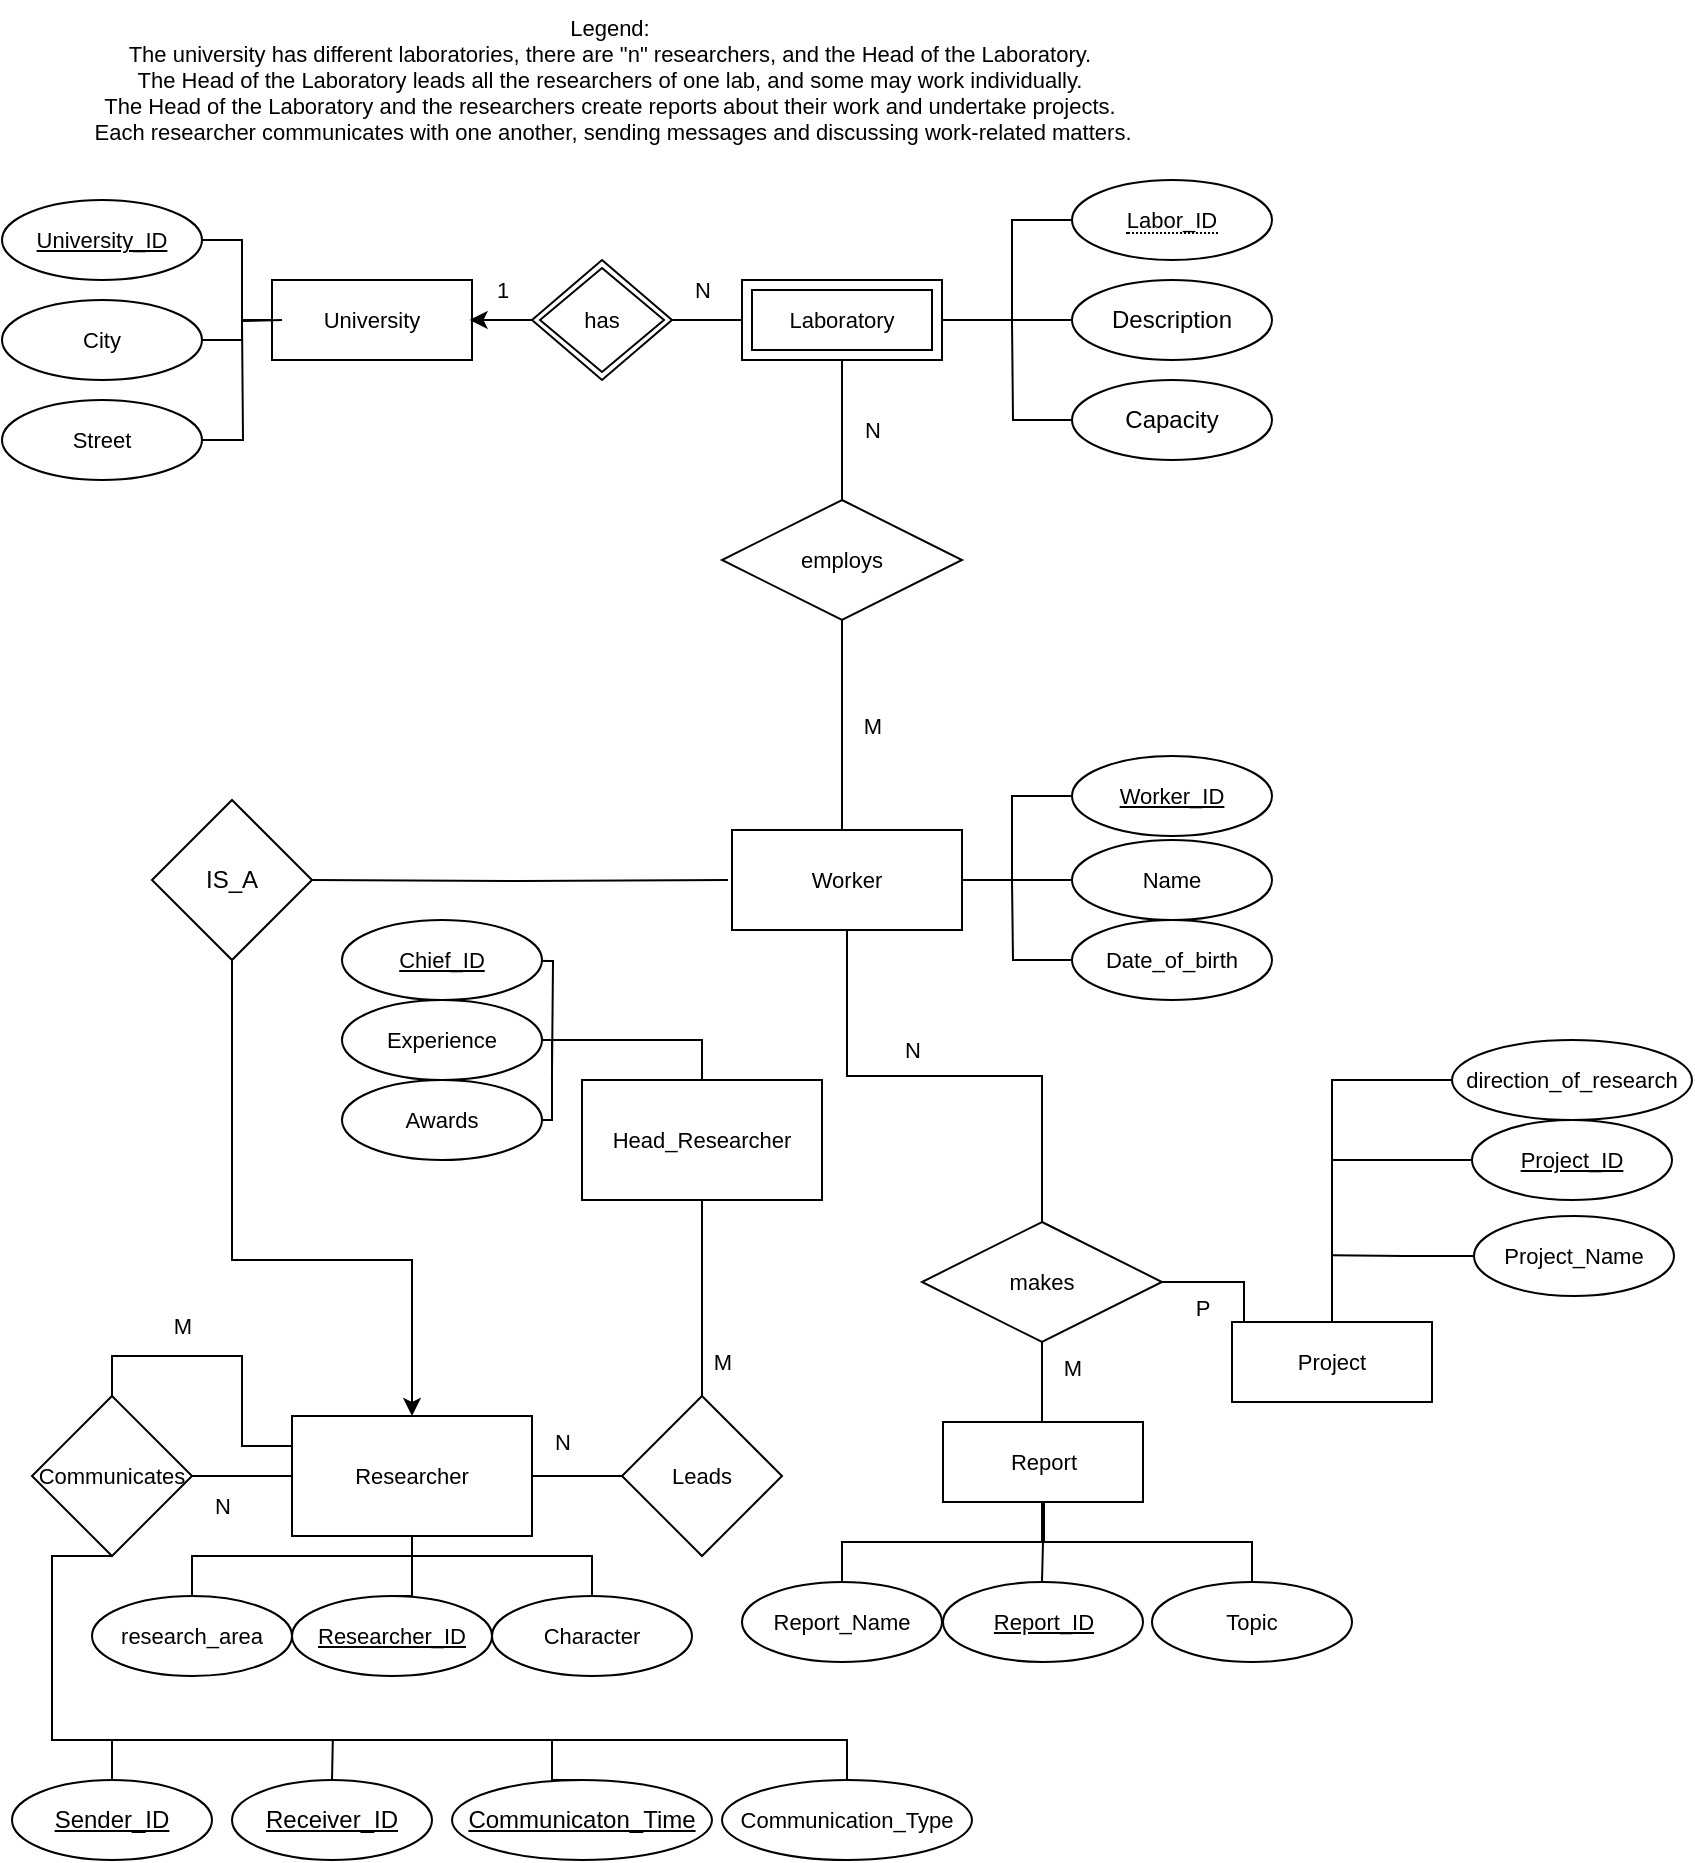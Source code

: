 <mxfile version="22.1.16" type="device" pages="2">
  <diagram id="R2lEEEUBdFMjLlhIrx00" name="Page-1">
    <mxGraphModel dx="1050" dy="583" grid="1" gridSize="10" guides="1" tooltips="1" connect="1" arrows="1" fold="1" page="1" pageScale="1" pageWidth="850" pageHeight="1100" math="0" shadow="0" extFonts="Permanent Marker^https://fonts.googleapis.com/css?family=Permanent+Marker">
      <root>
        <mxCell id="0" />
        <mxCell id="1" parent="0" />
        <mxCell id="TbD4fL0S49Sauirf_hQB-9" value="" style="edgeStyle=orthogonalEdgeStyle;shape=connector;rounded=0;orthogonalLoop=1;jettySize=auto;html=1;labelBackgroundColor=default;strokeColor=default;align=center;verticalAlign=middle;fontFamily=Helvetica;fontSize=11;fontColor=default;endArrow=none;endFill=0;" parent="1" edge="1">
          <mxGeometry relative="1" as="geometry">
            <mxPoint x="425" y="190" as="sourcePoint" />
            <mxPoint x="425" y="250" as="targetPoint" />
          </mxGeometry>
        </mxCell>
        <mxCell id="TbD4fL0S49Sauirf_hQB-5" style="edgeStyle=orthogonalEdgeStyle;rounded=0;orthogonalLoop=1;jettySize=auto;html=1;exitX=0;exitY=0.5;exitDx=0;exitDy=0;entryX=1;entryY=0.5;entryDx=0;entryDy=0;endArrow=none;endFill=0;" parent="1" edge="1">
          <mxGeometry relative="1" as="geometry">
            <Array as="points">
              <mxPoint x="510" y="120" />
              <mxPoint x="510" y="170" />
            </Array>
            <mxPoint x="540" y="120" as="sourcePoint" />
            <mxPoint x="475" y="170" as="targetPoint" />
          </mxGeometry>
        </mxCell>
        <mxCell id="TbD4fL0S49Sauirf_hQB-7" style="edgeStyle=orthogonalEdgeStyle;shape=connector;rounded=0;orthogonalLoop=1;jettySize=auto;html=1;exitX=0;exitY=0.5;exitDx=0;exitDy=0;labelBackgroundColor=default;strokeColor=default;align=center;verticalAlign=middle;fontFamily=Helvetica;fontSize=11;fontColor=default;endArrow=none;endFill=0;" parent="1" source="TbD4fL0S49Sauirf_hQB-3" edge="1">
          <mxGeometry relative="1" as="geometry">
            <mxPoint x="510" y="170" as="targetPoint" />
          </mxGeometry>
        </mxCell>
        <mxCell id="TbD4fL0S49Sauirf_hQB-3" value="Capacity" style="ellipse;whiteSpace=wrap;html=1;align=center;" parent="1" vertex="1">
          <mxGeometry x="540" y="200" width="100" height="40" as="geometry" />
        </mxCell>
        <mxCell id="TbD4fL0S49Sauirf_hQB-6" style="edgeStyle=orthogonalEdgeStyle;shape=connector;rounded=0;orthogonalLoop=1;jettySize=auto;html=1;exitX=0;exitY=0.5;exitDx=0;exitDy=0;labelBackgroundColor=default;strokeColor=default;align=center;verticalAlign=middle;fontFamily=Helvetica;fontSize=11;fontColor=default;endArrow=none;endFill=0;" parent="1" source="TbD4fL0S49Sauirf_hQB-4" edge="1">
          <mxGeometry relative="1" as="geometry">
            <mxPoint x="480" y="170" as="targetPoint" />
          </mxGeometry>
        </mxCell>
        <mxCell id="TbD4fL0S49Sauirf_hQB-4" value="Description" style="ellipse;whiteSpace=wrap;html=1;align=center;" parent="1" vertex="1">
          <mxGeometry x="540" y="150" width="100" height="40" as="geometry" />
        </mxCell>
        <mxCell id="TbD4fL0S49Sauirf_hQB-11" value="" style="edgeStyle=orthogonalEdgeStyle;shape=connector;rounded=0;orthogonalLoop=1;jettySize=auto;html=1;labelBackgroundColor=default;strokeColor=default;align=center;verticalAlign=middle;fontFamily=Helvetica;fontSize=11;fontColor=default;endArrow=none;endFill=0;" parent="1" edge="1">
          <mxGeometry relative="1" as="geometry">
            <mxPoint x="425" y="330" as="sourcePoint" />
            <mxPoint x="425" y="425" as="targetPoint" />
          </mxGeometry>
        </mxCell>
        <mxCell id="TbD4fL0S49Sauirf_hQB-13" value="" style="edgeStyle=orthogonalEdgeStyle;shape=connector;rounded=0;orthogonalLoop=1;jettySize=auto;html=1;labelBackgroundColor=default;strokeColor=default;align=center;verticalAlign=middle;fontFamily=Helvetica;fontSize=11;fontColor=default;endArrow=none;endFill=0;" parent="1" target="TbD4fL0S49Sauirf_hQB-12" edge="1">
          <mxGeometry relative="1" as="geometry">
            <mxPoint x="368" y="450" as="sourcePoint" />
          </mxGeometry>
        </mxCell>
        <mxCell id="TbD4fL0S49Sauirf_hQB-51" style="edgeStyle=orthogonalEdgeStyle;shape=connector;rounded=0;orthogonalLoop=1;jettySize=auto;html=1;exitX=1;exitY=0.5;exitDx=0;exitDy=0;entryX=0;entryY=0.5;entryDx=0;entryDy=0;labelBackgroundColor=default;strokeColor=default;align=center;verticalAlign=middle;fontFamily=Helvetica;fontSize=11;fontColor=default;endArrow=none;endFill=0;" parent="1" edge="1">
          <mxGeometry relative="1" as="geometry">
            <Array as="points">
              <mxPoint x="510" y="450" />
              <mxPoint x="510" y="408" />
            </Array>
            <mxPoint x="485" y="450" as="sourcePoint" />
            <mxPoint x="540" y="408" as="targetPoint" />
          </mxGeometry>
        </mxCell>
        <mxCell id="TbD4fL0S49Sauirf_hQB-17" style="edgeStyle=orthogonalEdgeStyle;shape=connector;rounded=0;orthogonalLoop=1;jettySize=auto;html=1;exitX=0.5;exitY=1;exitDx=0;exitDy=0;labelBackgroundColor=default;strokeColor=default;align=center;verticalAlign=middle;fontFamily=Helvetica;fontSize=11;fontColor=default;endArrow=classic;endFill=1;entryX=0.5;entryY=0;entryDx=0;entryDy=0;" parent="1" source="TbD4fL0S49Sauirf_hQB-12" target="TbD4fL0S49Sauirf_hQB-19" edge="1">
          <mxGeometry relative="1" as="geometry">
            <mxPoint x="424.952" y="670" as="targetPoint" />
            <Array as="points">
              <mxPoint x="120" y="640" />
              <mxPoint x="210" y="640" />
            </Array>
          </mxGeometry>
        </mxCell>
        <mxCell id="TbD4fL0S49Sauirf_hQB-12" value="IS_A" style="rhombus;whiteSpace=wrap;html=1;" parent="1" vertex="1">
          <mxGeometry x="80" y="410" width="80" height="80" as="geometry" />
        </mxCell>
        <mxCell id="TbD4fL0S49Sauirf_hQB-14" value="N" style="text;html=1;align=center;verticalAlign=middle;resizable=0;points=[];autosize=1;strokeColor=none;fillColor=none;fontSize=11;fontFamily=Helvetica;fontColor=default;" parent="1" vertex="1">
          <mxGeometry x="425" y="210" width="30" height="30" as="geometry" />
        </mxCell>
        <mxCell id="TbD4fL0S49Sauirf_hQB-15" value="M" style="text;html=1;align=center;verticalAlign=middle;resizable=0;points=[];autosize=1;strokeColor=none;fillColor=none;fontSize=11;fontFamily=Helvetica;fontColor=default;" parent="1" vertex="1">
          <mxGeometry x="425" y="358" width="30" height="30" as="geometry" />
        </mxCell>
        <mxCell id="TbD4fL0S49Sauirf_hQB-26" value="" style="edgeStyle=orthogonalEdgeStyle;shape=connector;rounded=0;orthogonalLoop=1;jettySize=auto;html=1;labelBackgroundColor=default;strokeColor=default;align=center;verticalAlign=middle;fontFamily=Helvetica;fontSize=11;fontColor=default;endArrow=none;endFill=0;" parent="1" source="TbD4fL0S49Sauirf_hQB-18" target="TbD4fL0S49Sauirf_hQB-25" edge="1">
          <mxGeometry relative="1" as="geometry" />
        </mxCell>
        <mxCell id="TbD4fL0S49Sauirf_hQB-18" value="Head_Researcher" style="whiteSpace=wrap;html=1;fontFamily=Helvetica;fontSize=11;fontColor=default;" parent="1" vertex="1">
          <mxGeometry x="295" y="550" width="120" height="60" as="geometry" />
        </mxCell>
        <mxCell id="TbD4fL0S49Sauirf_hQB-21" value="" style="edgeStyle=orthogonalEdgeStyle;shape=connector;rounded=0;orthogonalLoop=1;jettySize=auto;html=1;labelBackgroundColor=default;strokeColor=default;align=center;verticalAlign=middle;fontFamily=Helvetica;fontSize=11;fontColor=default;endArrow=none;endFill=0;" parent="1" source="TbD4fL0S49Sauirf_hQB-19" target="TbD4fL0S49Sauirf_hQB-20" edge="1">
          <mxGeometry relative="1" as="geometry" />
        </mxCell>
        <mxCell id="TbD4fL0S49Sauirf_hQB-22" style="edgeStyle=orthogonalEdgeStyle;shape=connector;rounded=0;orthogonalLoop=1;jettySize=auto;html=1;exitX=0;exitY=0.25;exitDx=0;exitDy=0;entryX=0.5;entryY=0;entryDx=0;entryDy=0;labelBackgroundColor=default;strokeColor=default;align=center;verticalAlign=middle;fontFamily=Helvetica;fontSize=11;fontColor=default;endArrow=none;endFill=0;" parent="1" source="TbD4fL0S49Sauirf_hQB-19" target="TbD4fL0S49Sauirf_hQB-20" edge="1">
          <mxGeometry relative="1" as="geometry" />
        </mxCell>
        <mxCell id="TbD4fL0S49Sauirf_hQB-64" style="edgeStyle=orthogonalEdgeStyle;shape=connector;rounded=0;orthogonalLoop=1;jettySize=auto;html=1;exitX=0;exitY=1;exitDx=0;exitDy=0;entryX=0.5;entryY=0;entryDx=0;entryDy=0;labelBackgroundColor=default;strokeColor=default;align=center;verticalAlign=middle;fontFamily=Helvetica;fontSize=11;fontColor=default;endArrow=none;endFill=0;" parent="1" source="TbD4fL0S49Sauirf_hQB-19" target="TbD4fL0S49Sauirf_hQB-63" edge="1">
          <mxGeometry relative="1" as="geometry">
            <Array as="points">
              <mxPoint x="210" y="778" />
              <mxPoint x="210" y="788" />
              <mxPoint x="100" y="788" />
            </Array>
          </mxGeometry>
        </mxCell>
        <mxCell id="TbD4fL0S49Sauirf_hQB-19" value="Researcher" style="whiteSpace=wrap;html=1;fontFamily=Helvetica;fontSize=11;fontColor=default;" parent="1" vertex="1">
          <mxGeometry x="150" y="718" width="120" height="60" as="geometry" />
        </mxCell>
        <mxCell id="CvOvsEKwzNrWzygbEBRI-10" style="edgeStyle=orthogonalEdgeStyle;shape=connector;rounded=0;orthogonalLoop=1;jettySize=auto;html=1;exitX=0.5;exitY=1;exitDx=0;exitDy=0;entryX=0.5;entryY=0;entryDx=0;entryDy=0;labelBackgroundColor=default;strokeColor=default;align=center;verticalAlign=middle;fontFamily=Helvetica;fontSize=11;fontColor=default;endArrow=none;endFill=0;" parent="1" source="TbD4fL0S49Sauirf_hQB-20" target="CvOvsEKwzNrWzygbEBRI-2" edge="1">
          <mxGeometry relative="1" as="geometry">
            <Array as="points">
              <mxPoint x="30" y="788" />
              <mxPoint x="30" y="880" />
              <mxPoint x="60" y="880" />
            </Array>
          </mxGeometry>
        </mxCell>
        <mxCell id="TbD4fL0S49Sauirf_hQB-20" value="Communicates" style="rhombus;whiteSpace=wrap;html=1;fontSize=11;" parent="1" vertex="1">
          <mxGeometry x="20" y="708" width="80" height="80" as="geometry" />
        </mxCell>
        <mxCell id="TbD4fL0S49Sauirf_hQB-23" value="N" style="text;html=1;align=center;verticalAlign=middle;resizable=0;points=[];autosize=1;strokeColor=none;fillColor=none;fontSize=11;fontFamily=Helvetica;fontColor=default;" parent="1" vertex="1">
          <mxGeometry x="100" y="748" width="30" height="30" as="geometry" />
        </mxCell>
        <mxCell id="TbD4fL0S49Sauirf_hQB-24" value="M" style="text;html=1;align=center;verticalAlign=middle;resizable=0;points=[];autosize=1;strokeColor=none;fillColor=none;fontSize=11;fontFamily=Helvetica;fontColor=default;" parent="1" vertex="1">
          <mxGeometry x="80" y="658" width="30" height="30" as="geometry" />
        </mxCell>
        <mxCell id="TbD4fL0S49Sauirf_hQB-27" style="edgeStyle=orthogonalEdgeStyle;shape=connector;rounded=0;orthogonalLoop=1;jettySize=auto;html=1;exitX=0;exitY=0.5;exitDx=0;exitDy=0;entryX=1;entryY=0.5;entryDx=0;entryDy=0;labelBackgroundColor=default;strokeColor=default;align=center;verticalAlign=middle;fontFamily=Helvetica;fontSize=11;fontColor=default;endArrow=none;endFill=0;" parent="1" source="TbD4fL0S49Sauirf_hQB-25" target="TbD4fL0S49Sauirf_hQB-19" edge="1">
          <mxGeometry relative="1" as="geometry" />
        </mxCell>
        <mxCell id="TbD4fL0S49Sauirf_hQB-25" value="Leads" style="rhombus;whiteSpace=wrap;html=1;fontSize=11;" parent="1" vertex="1">
          <mxGeometry x="315" y="708" width="80" height="80" as="geometry" />
        </mxCell>
        <mxCell id="TbD4fL0S49Sauirf_hQB-28" value="M" style="text;html=1;align=center;verticalAlign=middle;resizable=0;points=[];autosize=1;strokeColor=none;fillColor=none;fontSize=11;fontFamily=Helvetica;fontColor=default;" parent="1" vertex="1">
          <mxGeometry x="350" y="676" width="30" height="30" as="geometry" />
        </mxCell>
        <mxCell id="TbD4fL0S49Sauirf_hQB-29" value="N" style="text;html=1;align=center;verticalAlign=middle;resizable=0;points=[];autosize=1;strokeColor=none;fillColor=none;fontSize=11;fontFamily=Helvetica;fontColor=default;" parent="1" vertex="1">
          <mxGeometry x="270" y="716" width="30" height="30" as="geometry" />
        </mxCell>
        <mxCell id="TbD4fL0S49Sauirf_hQB-36" value="" style="edgeStyle=orthogonalEdgeStyle;shape=connector;rounded=0;orthogonalLoop=1;jettySize=auto;html=1;labelBackgroundColor=default;strokeColor=default;align=center;verticalAlign=middle;fontFamily=Helvetica;fontSize=11;fontColor=default;endArrow=none;endFill=0;entryX=0;entryY=0.5;entryDx=0;entryDy=0;exitX=1;exitY=0.5;exitDx=0;exitDy=0;" parent="1" edge="1">
          <mxGeometry relative="1" as="geometry">
            <mxPoint x="585" y="651" as="sourcePoint" />
            <mxPoint x="630" y="701" as="targetPoint" />
            <Array as="points">
              <mxPoint x="626" y="651" />
              <mxPoint x="626" y="691" />
              <mxPoint x="630" y="691" />
            </Array>
          </mxGeometry>
        </mxCell>
        <mxCell id="TbD4fL0S49Sauirf_hQB-38" value="" style="edgeStyle=orthogonalEdgeStyle;shape=connector;rounded=0;orthogonalLoop=1;jettySize=auto;html=1;labelBackgroundColor=default;strokeColor=default;align=center;verticalAlign=middle;fontFamily=Helvetica;fontSize=11;fontColor=default;endArrow=none;endFill=0;" parent="1" edge="1">
          <mxGeometry relative="1" as="geometry">
            <mxPoint x="525" y="671" as="sourcePoint" />
            <mxPoint x="525" y="721" as="targetPoint" />
          </mxGeometry>
        </mxCell>
        <mxCell id="TbD4fL0S49Sauirf_hQB-42" value="P" style="text;html=1;align=center;verticalAlign=middle;resizable=0;points=[];autosize=1;strokeColor=none;fillColor=none;fontSize=11;fontFamily=Helvetica;fontColor=default;" parent="1" vertex="1">
          <mxGeometry x="590" y="649" width="30" height="30" as="geometry" />
        </mxCell>
        <mxCell id="TbD4fL0S49Sauirf_hQB-43" value="M" style="text;html=1;align=center;verticalAlign=middle;resizable=0;points=[];autosize=1;strokeColor=none;fillColor=none;fontSize=11;fontFamily=Helvetica;fontColor=default;" parent="1" vertex="1">
          <mxGeometry x="525" y="679" width="30" height="30" as="geometry" />
        </mxCell>
        <mxCell id="TbD4fL0S49Sauirf_hQB-78" style="edgeStyle=orthogonalEdgeStyle;shape=connector;rounded=0;orthogonalLoop=1;jettySize=auto;html=1;exitX=0.5;exitY=1;exitDx=0;exitDy=0;entryX=0.5;entryY=0;entryDx=0;entryDy=0;labelBackgroundColor=default;strokeColor=default;align=center;verticalAlign=middle;fontFamily=Helvetica;fontSize=11;fontColor=default;endArrow=none;endFill=0;" parent="1" edge="1">
          <mxGeometry relative="1" as="geometry">
            <mxPoint x="525" y="761" as="sourcePoint" />
            <mxPoint x="525" y="801" as="targetPoint" />
          </mxGeometry>
        </mxCell>
        <mxCell id="TbD4fL0S49Sauirf_hQB-52" style="edgeStyle=orthogonalEdgeStyle;shape=connector;rounded=0;orthogonalLoop=1;jettySize=auto;html=1;exitX=0;exitY=0.5;exitDx=0;exitDy=0;labelBackgroundColor=default;strokeColor=default;align=center;verticalAlign=middle;fontFamily=Helvetica;fontSize=11;fontColor=default;endArrow=none;endFill=0;" parent="1" source="TbD4fL0S49Sauirf_hQB-49" edge="1">
          <mxGeometry relative="1" as="geometry">
            <mxPoint x="510" y="450" as="targetPoint" />
          </mxGeometry>
        </mxCell>
        <mxCell id="TbD4fL0S49Sauirf_hQB-49" value="Name" style="ellipse;whiteSpace=wrap;html=1;align=center;fontFamily=Helvetica;fontSize=11;fontColor=default;" parent="1" vertex="1">
          <mxGeometry x="540" y="430" width="100" height="40" as="geometry" />
        </mxCell>
        <mxCell id="TbD4fL0S49Sauirf_hQB-53" style="edgeStyle=orthogonalEdgeStyle;shape=connector;rounded=0;orthogonalLoop=1;jettySize=auto;html=1;exitX=0;exitY=0.5;exitDx=0;exitDy=0;labelBackgroundColor=default;strokeColor=default;align=center;verticalAlign=middle;fontFamily=Helvetica;fontSize=11;fontColor=default;endArrow=none;endFill=0;" parent="1" source="TbD4fL0S49Sauirf_hQB-50" edge="1">
          <mxGeometry relative="1" as="geometry">
            <mxPoint x="510" y="450" as="targetPoint" />
          </mxGeometry>
        </mxCell>
        <mxCell id="TbD4fL0S49Sauirf_hQB-50" value="Date_of_birth" style="ellipse;whiteSpace=wrap;html=1;align=center;fontFamily=Helvetica;fontSize=11;fontColor=default;" parent="1" vertex="1">
          <mxGeometry x="540" y="470" width="100" height="40" as="geometry" />
        </mxCell>
        <mxCell id="Vs7pMOYZ9r1BmLxfRqFZ-19" style="edgeStyle=orthogonalEdgeStyle;shape=connector;rounded=0;orthogonalLoop=1;jettySize=auto;html=1;exitX=1;exitY=0.5;exitDx=0;exitDy=0;entryX=0.5;entryY=0;entryDx=0;entryDy=0;labelBackgroundColor=default;strokeColor=default;align=center;verticalAlign=middle;fontFamily=Helvetica;fontSize=11;fontColor=default;endArrow=none;endFill=0;" parent="1" source="TbD4fL0S49Sauirf_hQB-55" target="TbD4fL0S49Sauirf_hQB-18" edge="1">
          <mxGeometry relative="1" as="geometry" />
        </mxCell>
        <mxCell id="TbD4fL0S49Sauirf_hQB-55" value="Experience" style="ellipse;whiteSpace=wrap;html=1;align=center;fontFamily=Helvetica;fontSize=11;fontColor=default;" parent="1" vertex="1">
          <mxGeometry x="175" y="510" width="100" height="40" as="geometry" />
        </mxCell>
        <mxCell id="TbD4fL0S49Sauirf_hQB-63" value="research_area" style="ellipse;whiteSpace=wrap;html=1;align=center;fontFamily=Helvetica;fontSize=11;fontColor=default;" parent="1" vertex="1">
          <mxGeometry x="50" y="808" width="100" height="40" as="geometry" />
        </mxCell>
        <mxCell id="CvOvsEKwzNrWzygbEBRI-7" style="edgeStyle=orthogonalEdgeStyle;shape=connector;rounded=0;orthogonalLoop=1;jettySize=auto;html=1;exitX=0;exitY=0.5;exitDx=0;exitDy=0;labelBackgroundColor=default;strokeColor=default;align=center;verticalAlign=middle;fontFamily=Helvetica;fontSize=11;fontColor=default;endArrow=none;endFill=0;" parent="1" source="TbD4fL0S49Sauirf_hQB-71" edge="1">
          <mxGeometry relative="1" as="geometry">
            <mxPoint x="670" y="637.579" as="targetPoint" />
          </mxGeometry>
        </mxCell>
        <mxCell id="TbD4fL0S49Sauirf_hQB-71" value="Project_Name" style="ellipse;whiteSpace=wrap;html=1;align=center;fontFamily=Helvetica;fontSize=11;fontColor=default;" parent="1" vertex="1">
          <mxGeometry x="741" y="618" width="100" height="40" as="geometry" />
        </mxCell>
        <mxCell id="CvOvsEKwzNrWzygbEBRI-9" style="edgeStyle=orthogonalEdgeStyle;shape=connector;rounded=0;orthogonalLoop=1;jettySize=auto;html=1;exitX=0;exitY=0.5;exitDx=0;exitDy=0;labelBackgroundColor=default;strokeColor=default;align=center;verticalAlign=middle;fontFamily=Helvetica;fontSize=11;fontColor=default;endArrow=none;endFill=0;" parent="1" source="TbD4fL0S49Sauirf_hQB-72" edge="1">
          <mxGeometry relative="1" as="geometry">
            <mxPoint x="710" y="590" as="targetPoint" />
            <Array as="points">
              <mxPoint x="670" y="550" />
              <mxPoint x="670" y="590" />
            </Array>
          </mxGeometry>
        </mxCell>
        <mxCell id="TbD4fL0S49Sauirf_hQB-72" value="direction_of_research" style="ellipse;whiteSpace=wrap;html=1;align=center;fontFamily=Helvetica;fontSize=11;fontColor=default;" parent="1" vertex="1">
          <mxGeometry x="730" y="530" width="120" height="40" as="geometry" />
        </mxCell>
        <mxCell id="TbD4fL0S49Sauirf_hQB-82" style="edgeStyle=orthogonalEdgeStyle;shape=connector;rounded=0;orthogonalLoop=1;jettySize=auto;html=1;exitX=0.5;exitY=0;exitDx=0;exitDy=0;entryX=0.5;entryY=1;entryDx=0;entryDy=0;labelBackgroundColor=default;strokeColor=default;align=center;verticalAlign=middle;fontFamily=Helvetica;fontSize=11;fontColor=default;endArrow=none;endFill=0;" parent="1" source="TbD4fL0S49Sauirf_hQB-79" edge="1">
          <mxGeometry relative="1" as="geometry">
            <mxPoint x="525" y="761" as="targetPoint" />
            <Array as="points">
              <mxPoint x="625" y="781" />
              <mxPoint x="526" y="781" />
            </Array>
          </mxGeometry>
        </mxCell>
        <mxCell id="TbD4fL0S49Sauirf_hQB-79" value="Topic" style="ellipse;whiteSpace=wrap;html=1;align=center;fontFamily=Helvetica;fontSize=11;fontColor=default;" parent="1" vertex="1">
          <mxGeometry x="580" y="801" width="100" height="40" as="geometry" />
        </mxCell>
        <mxCell id="TbD4fL0S49Sauirf_hQB-81" style="edgeStyle=orthogonalEdgeStyle;shape=connector;rounded=0;orthogonalLoop=1;jettySize=auto;html=1;exitX=0.5;exitY=0;exitDx=0;exitDy=0;entryX=0.5;entryY=1;entryDx=0;entryDy=0;labelBackgroundColor=default;strokeColor=default;align=center;verticalAlign=middle;fontFamily=Helvetica;fontSize=11;fontColor=default;endArrow=none;endFill=0;" parent="1" source="TbD4fL0S49Sauirf_hQB-80" edge="1">
          <mxGeometry relative="1" as="geometry">
            <mxPoint x="525" y="761" as="targetPoint" />
            <Array as="points">
              <mxPoint x="425" y="781" />
              <mxPoint x="526" y="781" />
            </Array>
          </mxGeometry>
        </mxCell>
        <mxCell id="TbD4fL0S49Sauirf_hQB-80" value="Report_Name" style="ellipse;whiteSpace=wrap;html=1;align=center;fontFamily=Helvetica;fontSize=11;fontColor=default;" parent="1" vertex="1">
          <mxGeometry x="375" y="801" width="100" height="40" as="geometry" />
        </mxCell>
        <mxCell id="TbD4fL0S49Sauirf_hQB-87" value="&lt;div&gt;Legend:&amp;nbsp;&lt;/div&gt;&lt;div&gt;The university has different laboratories, there are &quot;n&quot; researchers, and the Head of the Laboratory.&amp;nbsp;&lt;/div&gt;&lt;div&gt;The Head of the Laboratory leads all the researchers of one lab, and some may work individually.&amp;nbsp;&lt;/div&gt;&lt;div&gt;The Head of the Laboratory and the researchers create reports about their work and undertake projects.&amp;nbsp;&lt;/div&gt;&lt;div&gt;Each researcher communicates with one another, sending messages and discussing work-related matters.&lt;/div&gt;" style="text;html=1;align=center;verticalAlign=middle;resizable=0;points=[];autosize=1;strokeColor=none;fillColor=none;fontSize=11;fontFamily=Helvetica;fontColor=default;" parent="1" vertex="1">
          <mxGeometry x="40" y="10" width="540" height="80" as="geometry" />
        </mxCell>
        <mxCell id="44ioorzQd1zvcB0Ue3kf-5" value="N" style="text;html=1;align=center;verticalAlign=middle;resizable=0;points=[];autosize=1;strokeColor=none;fillColor=none;fontSize=11;fontFamily=Helvetica;fontColor=default;" parent="1" vertex="1">
          <mxGeometry x="445" y="520" width="30" height="30" as="geometry" />
        </mxCell>
        <mxCell id="Vs7pMOYZ9r1BmLxfRqFZ-22" style="edgeStyle=orthogonalEdgeStyle;shape=connector;rounded=0;orthogonalLoop=1;jettySize=auto;html=1;exitX=1;exitY=0.5;exitDx=0;exitDy=0;labelBackgroundColor=default;strokeColor=default;align=center;verticalAlign=middle;fontFamily=Helvetica;fontSize=11;fontColor=default;endArrow=none;endFill=0;" parent="1" edge="1">
          <mxGeometry relative="1" as="geometry">
            <mxPoint x="200" y="490.0" as="sourcePoint" />
            <mxPoint x="279.97" y="550.0" as="targetPoint" />
          </mxGeometry>
        </mxCell>
        <mxCell id="44ioorzQd1zvcB0Ue3kf-6" value="Chief_ID" style="ellipse;whiteSpace=wrap;html=1;align=center;fontStyle=4;fontFamily=Helvetica;fontSize=11;fontColor=default;" parent="1" vertex="1">
          <mxGeometry x="175" y="470" width="100" height="40" as="geometry" />
        </mxCell>
        <mxCell id="Vs7pMOYZ9r1BmLxfRqFZ-11" style="edgeStyle=orthogonalEdgeStyle;shape=connector;rounded=0;orthogonalLoop=1;jettySize=auto;html=1;exitX=0.5;exitY=0;exitDx=0;exitDy=0;entryX=0.5;entryY=1;entryDx=0;entryDy=0;labelBackgroundColor=default;strokeColor=default;align=center;verticalAlign=middle;fontFamily=Helvetica;fontSize=11;fontColor=default;endArrow=none;endFill=0;" parent="1" source="44ioorzQd1zvcB0Ue3kf-11" target="TbD4fL0S49Sauirf_hQB-19" edge="1">
          <mxGeometry relative="1" as="geometry" />
        </mxCell>
        <mxCell id="44ioorzQd1zvcB0Ue3kf-11" value="Researcher_ID" style="ellipse;whiteSpace=wrap;html=1;align=center;fontStyle=4;fontFamily=Helvetica;fontSize=11;fontColor=default;" parent="1" vertex="1">
          <mxGeometry x="150" y="808" width="100" height="40" as="geometry" />
        </mxCell>
        <mxCell id="44ioorzQd1zvcB0Ue3kf-20" value="makes" style="shape=rhombus;perimeter=rhombusPerimeter;whiteSpace=wrap;html=1;align=center;fontFamily=Helvetica;fontSize=11;fontColor=default;" parent="1" vertex="1">
          <mxGeometry x="465" y="621" width="120" height="60" as="geometry" />
        </mxCell>
        <mxCell id="44ioorzQd1zvcB0Ue3kf-21" value="Project" style="whiteSpace=wrap;html=1;align=center;fontFamily=Helvetica;fontSize=11;fontColor=default;" parent="1" vertex="1">
          <mxGeometry x="620" y="671" width="100" height="40" as="geometry" />
        </mxCell>
        <mxCell id="44ioorzQd1zvcB0Ue3kf-22" value="Report" style="whiteSpace=wrap;html=1;align=center;fontFamily=Helvetica;fontSize=11;fontColor=default;" parent="1" vertex="1">
          <mxGeometry x="475.5" y="721" width="100" height="40" as="geometry" />
        </mxCell>
        <mxCell id="44ioorzQd1zvcB0Ue3kf-23" value="University" style="whiteSpace=wrap;html=1;align=center;fontFamily=Helvetica;fontSize=11;fontColor=default;" parent="1" vertex="1">
          <mxGeometry x="140" y="150" width="100" height="40" as="geometry" />
        </mxCell>
        <mxCell id="44ioorzQd1zvcB0Ue3kf-29" style="edgeStyle=orthogonalEdgeStyle;shape=connector;rounded=0;orthogonalLoop=1;jettySize=auto;html=1;exitX=1;exitY=0.5;exitDx=0;exitDy=0;entryX=0;entryY=0.5;entryDx=0;entryDy=0;labelBackgroundColor=default;strokeColor=default;align=center;verticalAlign=middle;fontFamily=Helvetica;fontSize=11;fontColor=default;endArrow=none;endFill=0;" parent="1" source="44ioorzQd1zvcB0Ue3kf-25" target="44ioorzQd1zvcB0Ue3kf-23" edge="1">
          <mxGeometry relative="1" as="geometry" />
        </mxCell>
        <mxCell id="44ioorzQd1zvcB0Ue3kf-25" value="University_ID" style="ellipse;whiteSpace=wrap;html=1;align=center;fontStyle=4;fontFamily=Helvetica;fontSize=11;fontColor=default;" parent="1" vertex="1">
          <mxGeometry x="5" y="110" width="100" height="40" as="geometry" />
        </mxCell>
        <mxCell id="44ioorzQd1zvcB0Ue3kf-30" style="edgeStyle=orthogonalEdgeStyle;shape=connector;rounded=0;orthogonalLoop=1;jettySize=auto;html=1;exitX=1;exitY=0.5;exitDx=0;exitDy=0;labelBackgroundColor=default;strokeColor=default;align=center;verticalAlign=middle;fontFamily=Helvetica;fontSize=11;fontColor=default;endArrow=none;endFill=0;" parent="1" source="44ioorzQd1zvcB0Ue3kf-26" edge="1">
          <mxGeometry relative="1" as="geometry">
            <mxPoint x="145" y="170" as="targetPoint" />
          </mxGeometry>
        </mxCell>
        <mxCell id="44ioorzQd1zvcB0Ue3kf-26" value="City" style="ellipse;whiteSpace=wrap;html=1;align=center;fontFamily=Helvetica;fontSize=11;fontColor=default;" parent="1" vertex="1">
          <mxGeometry x="5" y="160" width="100" height="40" as="geometry" />
        </mxCell>
        <mxCell id="44ioorzQd1zvcB0Ue3kf-31" style="edgeStyle=orthogonalEdgeStyle;shape=connector;rounded=0;orthogonalLoop=1;jettySize=auto;html=1;exitX=1;exitY=0.5;exitDx=0;exitDy=0;labelBackgroundColor=default;strokeColor=default;align=center;verticalAlign=middle;fontFamily=Helvetica;fontSize=11;fontColor=default;endArrow=none;endFill=0;" parent="1" source="44ioorzQd1zvcB0Ue3kf-27" edge="1">
          <mxGeometry relative="1" as="geometry">
            <mxPoint x="125" y="170" as="targetPoint" />
          </mxGeometry>
        </mxCell>
        <mxCell id="44ioorzQd1zvcB0Ue3kf-27" value="Street" style="ellipse;whiteSpace=wrap;html=1;align=center;fontFamily=Helvetica;fontSize=11;fontColor=default;" parent="1" vertex="1">
          <mxGeometry x="5" y="210" width="100" height="40" as="geometry" />
        </mxCell>
        <mxCell id="44ioorzQd1zvcB0Ue3kf-32" value="1" style="text;html=1;align=center;verticalAlign=middle;resizable=0;points=[];autosize=1;strokeColor=none;fillColor=none;fontSize=11;fontFamily=Helvetica;fontColor=default;" parent="1" vertex="1">
          <mxGeometry x="240" y="140" width="30" height="30" as="geometry" />
        </mxCell>
        <mxCell id="44ioorzQd1zvcB0Ue3kf-37" style="edgeStyle=orthogonalEdgeStyle;shape=connector;rounded=0;orthogonalLoop=1;jettySize=auto;html=1;exitX=1;exitY=0.5;exitDx=0;exitDy=0;entryX=0;entryY=0.5;entryDx=0;entryDy=0;labelBackgroundColor=default;strokeColor=default;align=center;verticalAlign=middle;fontFamily=Helvetica;fontSize=11;fontColor=default;endArrow=none;endFill=0;" parent="1" edge="1">
          <mxGeometry relative="1" as="geometry">
            <mxPoint x="340" y="170" as="sourcePoint" />
            <mxPoint x="375" y="170" as="targetPoint" />
          </mxGeometry>
        </mxCell>
        <mxCell id="44ioorzQd1zvcB0Ue3kf-38" value="N" style="text;html=1;align=center;verticalAlign=middle;resizable=0;points=[];autosize=1;strokeColor=none;fillColor=none;fontSize=11;fontFamily=Helvetica;fontColor=default;" parent="1" vertex="1">
          <mxGeometry x="340" y="140" width="30" height="30" as="geometry" />
        </mxCell>
        <mxCell id="Vs7pMOYZ9r1BmLxfRqFZ-1" value="&lt;span style=&quot;border-bottom: 1px dotted&quot;&gt;Labor_ID&lt;/span&gt;" style="ellipse;whiteSpace=wrap;html=1;align=center;fontFamily=Helvetica;fontSize=11;fontColor=default;" parent="1" vertex="1">
          <mxGeometry x="540" y="100" width="100" height="40" as="geometry" />
        </mxCell>
        <mxCell id="Vs7pMOYZ9r1BmLxfRqFZ-2" value="Laboratory" style="shape=ext;margin=3;double=1;whiteSpace=wrap;html=1;align=center;fontFamily=Helvetica;fontSize=11;fontColor=default;" parent="1" vertex="1">
          <mxGeometry x="375" y="150" width="100" height="40" as="geometry" />
        </mxCell>
        <mxCell id="Vs7pMOYZ9r1BmLxfRqFZ-4" value="has" style="shape=rhombus;double=1;perimeter=rhombusPerimeter;whiteSpace=wrap;html=1;align=center;fontFamily=Helvetica;fontSize=11;fontColor=default;" parent="1" vertex="1">
          <mxGeometry x="270" y="140" width="70" height="60" as="geometry" />
        </mxCell>
        <mxCell id="Vs7pMOYZ9r1BmLxfRqFZ-6" style="edgeStyle=orthogonalEdgeStyle;shape=connector;rounded=0;orthogonalLoop=1;jettySize=auto;html=1;exitX=0.5;exitY=1;exitDx=0;exitDy=0;labelBackgroundColor=default;strokeColor=default;align=center;verticalAlign=middle;fontFamily=Helvetica;fontSize=11;fontColor=default;endArrow=none;endFill=0;" parent="1" source="Vs7pMOYZ9r1BmLxfRqFZ-5" edge="1">
          <mxGeometry relative="1" as="geometry">
            <mxPoint x="425" y="330" as="targetPoint" />
          </mxGeometry>
        </mxCell>
        <mxCell id="Vs7pMOYZ9r1BmLxfRqFZ-7" style="edgeStyle=orthogonalEdgeStyle;shape=connector;rounded=0;orthogonalLoop=1;jettySize=auto;html=1;exitX=0.5;exitY=0;exitDx=0;exitDy=0;labelBackgroundColor=default;strokeColor=default;align=center;verticalAlign=middle;fontFamily=Helvetica;fontSize=11;fontColor=default;endArrow=none;endFill=0;" parent="1" source="Vs7pMOYZ9r1BmLxfRqFZ-5" edge="1">
          <mxGeometry relative="1" as="geometry">
            <mxPoint x="425" y="250" as="targetPoint" />
          </mxGeometry>
        </mxCell>
        <mxCell id="Vs7pMOYZ9r1BmLxfRqFZ-5" value="employs" style="shape=rhombus;perimeter=rhombusPerimeter;whiteSpace=wrap;html=1;align=center;fontFamily=Helvetica;fontSize=11;fontColor=default;" parent="1" vertex="1">
          <mxGeometry x="365" y="260" width="120" height="60" as="geometry" />
        </mxCell>
        <mxCell id="Vs7pMOYZ9r1BmLxfRqFZ-9" style="edgeStyle=orthogonalEdgeStyle;shape=connector;rounded=0;orthogonalLoop=1;jettySize=auto;html=1;exitX=0;exitY=0.5;exitDx=0;exitDy=0;labelBackgroundColor=default;strokeColor=default;align=center;verticalAlign=middle;fontFamily=Helvetica;fontSize=11;fontColor=default;endArrow=none;endFill=0;" parent="1" source="Vs7pMOYZ9r1BmLxfRqFZ-8" edge="1">
          <mxGeometry relative="1" as="geometry">
            <mxPoint x="370" y="450" as="targetPoint" />
          </mxGeometry>
        </mxCell>
        <mxCell id="CvOvsEKwzNrWzygbEBRI-5" style="edgeStyle=orthogonalEdgeStyle;rounded=0;orthogonalLoop=1;jettySize=auto;html=1;exitX=0.5;exitY=1;exitDx=0;exitDy=0;entryX=0.5;entryY=0;entryDx=0;entryDy=0;endArrow=none;endFill=0;" parent="1" source="Vs7pMOYZ9r1BmLxfRqFZ-8" target="44ioorzQd1zvcB0Ue3kf-20" edge="1">
          <mxGeometry relative="1" as="geometry" />
        </mxCell>
        <mxCell id="Vs7pMOYZ9r1BmLxfRqFZ-8" value="Worker" style="whiteSpace=wrap;html=1;align=center;fontFamily=Helvetica;fontSize=11;fontColor=default;" parent="1" vertex="1">
          <mxGeometry x="370" y="425" width="115" height="50" as="geometry" />
        </mxCell>
        <mxCell id="Vs7pMOYZ9r1BmLxfRqFZ-10" value="Worker_ID" style="ellipse;whiteSpace=wrap;html=1;align=center;fontStyle=4;fontFamily=Helvetica;fontSize=11;fontColor=default;" parent="1" vertex="1">
          <mxGeometry x="540" y="388" width="100" height="40" as="geometry" />
        </mxCell>
        <mxCell id="CvOvsEKwzNrWzygbEBRI-6" style="edgeStyle=orthogonalEdgeStyle;shape=connector;rounded=0;orthogonalLoop=1;jettySize=auto;html=1;exitX=0;exitY=0.5;exitDx=0;exitDy=0;entryX=0.5;entryY=0;entryDx=0;entryDy=0;labelBackgroundColor=default;strokeColor=default;align=center;verticalAlign=middle;fontFamily=Helvetica;fontSize=11;fontColor=default;endArrow=none;endFill=0;" parent="1" source="Vs7pMOYZ9r1BmLxfRqFZ-12" target="44ioorzQd1zvcB0Ue3kf-21" edge="1">
          <mxGeometry relative="1" as="geometry" />
        </mxCell>
        <mxCell id="Vs7pMOYZ9r1BmLxfRqFZ-12" value="Project_ID" style="ellipse;whiteSpace=wrap;html=1;align=center;fontStyle=4;fontFamily=Helvetica;fontSize=11;fontColor=default;" parent="1" vertex="1">
          <mxGeometry x="740" y="570" width="100" height="40" as="geometry" />
        </mxCell>
        <mxCell id="Vs7pMOYZ9r1BmLxfRqFZ-13" value="Report_ID" style="ellipse;whiteSpace=wrap;html=1;align=center;fontStyle=4;fontFamily=Helvetica;fontSize=11;fontColor=default;" parent="1" vertex="1">
          <mxGeometry x="475.5" y="801" width="100" height="40" as="geometry" />
        </mxCell>
        <mxCell id="Vs7pMOYZ9r1BmLxfRqFZ-14" style="edgeStyle=orthogonalEdgeStyle;shape=connector;rounded=0;orthogonalLoop=1;jettySize=auto;html=1;exitX=0;exitY=0.5;exitDx=0;exitDy=0;entryX=-0.04;entryY=1.027;entryDx=0;entryDy=0;entryPerimeter=0;labelBackgroundColor=default;strokeColor=default;align=center;verticalAlign=middle;fontFamily=Helvetica;fontSize=11;fontColor=default;endArrow=classic;endFill=1;" parent="1" source="Vs7pMOYZ9r1BmLxfRqFZ-4" target="44ioorzQd1zvcB0Ue3kf-32" edge="1">
          <mxGeometry relative="1" as="geometry" />
        </mxCell>
        <mxCell id="Vs7pMOYZ9r1BmLxfRqFZ-24" style="edgeStyle=orthogonalEdgeStyle;shape=connector;rounded=0;orthogonalLoop=1;jettySize=auto;html=1;exitX=1;exitY=0.5;exitDx=0;exitDy=0;entryX=1;entryY=0.5;entryDx=0;entryDy=0;labelBackgroundColor=default;strokeColor=default;align=center;verticalAlign=middle;fontFamily=Helvetica;fontSize=11;fontColor=default;endArrow=none;endFill=0;" parent="1" source="Vs7pMOYZ9r1BmLxfRqFZ-18" target="TbD4fL0S49Sauirf_hQB-55" edge="1">
          <mxGeometry relative="1" as="geometry">
            <Array as="points">
              <mxPoint x="280" y="570" />
              <mxPoint x="280" y="530" />
            </Array>
          </mxGeometry>
        </mxCell>
        <mxCell id="Vs7pMOYZ9r1BmLxfRqFZ-18" value="Awards" style="ellipse;whiteSpace=wrap;html=1;align=center;fontFamily=Helvetica;fontSize=11;fontColor=default;" parent="1" vertex="1">
          <mxGeometry x="175" y="550" width="100" height="40" as="geometry" />
        </mxCell>
        <mxCell id="Vs7pMOYZ9r1BmLxfRqFZ-28" style="edgeStyle=orthogonalEdgeStyle;shape=connector;rounded=0;orthogonalLoop=1;jettySize=auto;html=1;exitX=0.5;exitY=0;exitDx=0;exitDy=0;labelBackgroundColor=default;strokeColor=default;align=center;verticalAlign=middle;fontFamily=Helvetica;fontSize=11;fontColor=default;endArrow=none;endFill=0;" parent="1" source="Vs7pMOYZ9r1BmLxfRqFZ-27" edge="1">
          <mxGeometry relative="1" as="geometry">
            <mxPoint x="210" y="790" as="targetPoint" />
            <Array as="points">
              <mxPoint x="300" y="788" />
              <mxPoint x="210" y="788" />
            </Array>
          </mxGeometry>
        </mxCell>
        <mxCell id="Vs7pMOYZ9r1BmLxfRqFZ-27" value="Character" style="ellipse;whiteSpace=wrap;html=1;align=center;fontFamily=Helvetica;fontSize=11;fontColor=default;" parent="1" vertex="1">
          <mxGeometry x="250" y="808" width="100" height="40" as="geometry" />
        </mxCell>
        <mxCell id="CvOvsEKwzNrWzygbEBRI-14" style="edgeStyle=orthogonalEdgeStyle;shape=connector;rounded=0;orthogonalLoop=1;jettySize=auto;html=1;exitX=0.5;exitY=0;exitDx=0;exitDy=0;labelBackgroundColor=default;strokeColor=default;align=center;verticalAlign=middle;fontFamily=Helvetica;fontSize=11;fontColor=default;endArrow=none;endFill=0;" parent="1" source="CvOvsEKwzNrWzygbEBRI-2" edge="1">
          <mxGeometry relative="1" as="geometry">
            <mxPoint x="170" y="880" as="targetPoint" />
            <Array as="points">
              <mxPoint x="60" y="880" />
            </Array>
          </mxGeometry>
        </mxCell>
        <mxCell id="CvOvsEKwzNrWzygbEBRI-2" value="Sender_ID" style="ellipse;whiteSpace=wrap;html=1;align=center;fontStyle=4;" parent="1" vertex="1">
          <mxGeometry x="10" y="900" width="100" height="40" as="geometry" />
        </mxCell>
        <mxCell id="CvOvsEKwzNrWzygbEBRI-12" style="edgeStyle=orthogonalEdgeStyle;shape=connector;rounded=0;orthogonalLoop=1;jettySize=auto;html=1;exitX=0.5;exitY=0;exitDx=0;exitDy=0;labelBackgroundColor=default;strokeColor=default;align=center;verticalAlign=middle;fontFamily=Helvetica;fontSize=11;fontColor=default;endArrow=none;endFill=0;" parent="1" source="CvOvsEKwzNrWzygbEBRI-3" edge="1">
          <mxGeometry relative="1" as="geometry">
            <mxPoint x="170" y="880" as="targetPoint" />
            <Array as="points">
              <mxPoint x="280" y="880" />
            </Array>
          </mxGeometry>
        </mxCell>
        <mxCell id="CvOvsEKwzNrWzygbEBRI-3" value="Communicaton_Time" style="ellipse;whiteSpace=wrap;html=1;align=center;fontStyle=4;" parent="1" vertex="1">
          <mxGeometry x="230" y="900" width="130" height="40" as="geometry" />
        </mxCell>
        <mxCell id="CvOvsEKwzNrWzygbEBRI-13" style="edgeStyle=orthogonalEdgeStyle;shape=connector;rounded=0;orthogonalLoop=1;jettySize=auto;html=1;exitX=0.5;exitY=0;exitDx=0;exitDy=0;labelBackgroundColor=default;strokeColor=default;align=center;verticalAlign=middle;fontFamily=Helvetica;fontSize=11;fontColor=default;endArrow=none;endFill=0;" parent="1" source="CvOvsEKwzNrWzygbEBRI-4" edge="1">
          <mxGeometry relative="1" as="geometry">
            <mxPoint x="170.4" y="880" as="targetPoint" />
          </mxGeometry>
        </mxCell>
        <mxCell id="CvOvsEKwzNrWzygbEBRI-4" value="Receiver_ID" style="ellipse;whiteSpace=wrap;html=1;align=center;fontStyle=4;" parent="1" vertex="1">
          <mxGeometry x="120" y="900" width="100" height="40" as="geometry" />
        </mxCell>
        <mxCell id="CvOvsEKwzNrWzygbEBRI-16" style="edgeStyle=orthogonalEdgeStyle;shape=connector;rounded=0;orthogonalLoop=1;jettySize=auto;html=1;exitX=0.5;exitY=0;exitDx=0;exitDy=0;labelBackgroundColor=default;strokeColor=default;align=center;verticalAlign=middle;fontFamily=Helvetica;fontSize=11;fontColor=default;endArrow=none;endFill=0;" parent="1" source="CvOvsEKwzNrWzygbEBRI-15" edge="1">
          <mxGeometry relative="1" as="geometry">
            <mxPoint x="280" y="880" as="targetPoint" />
            <Array as="points">
              <mxPoint x="428" y="880" />
            </Array>
          </mxGeometry>
        </mxCell>
        <mxCell id="CvOvsEKwzNrWzygbEBRI-15" value="Communication_Type" style="ellipse;whiteSpace=wrap;html=1;align=center;fontFamily=Helvetica;fontSize=11;fontColor=default;" parent="1" vertex="1">
          <mxGeometry x="365" y="900" width="125" height="40" as="geometry" />
        </mxCell>
      </root>
    </mxGraphModel>
  </diagram>
  <diagram id="MkJoU3xktpHh94V6_-dG" name="Page-2">
    <mxGraphModel dx="1050" dy="583" grid="1" gridSize="10" guides="1" tooltips="1" connect="1" arrows="1" fold="1" page="1" pageScale="1" pageWidth="827" pageHeight="1169" math="0" shadow="0">
      <root>
        <mxCell id="0" />
        <mxCell id="1" parent="0" />
        <mxCell id="Ris1vu0DVtoWFeUZBZd5-1" value="&lt;div&gt;Legend:&lt;br&gt;Map of&lt;/div&gt;" style="text;html=1;align=center;verticalAlign=middle;resizable=0;points=[];autosize=1;strokeColor=none;fillColor=none;fontSize=11;fontFamily=Helvetica;fontColor=default;" vertex="1" parent="1">
          <mxGeometry x="280" y="30" width="60" height="40" as="geometry" />
        </mxCell>
      </root>
    </mxGraphModel>
  </diagram>
</mxfile>
